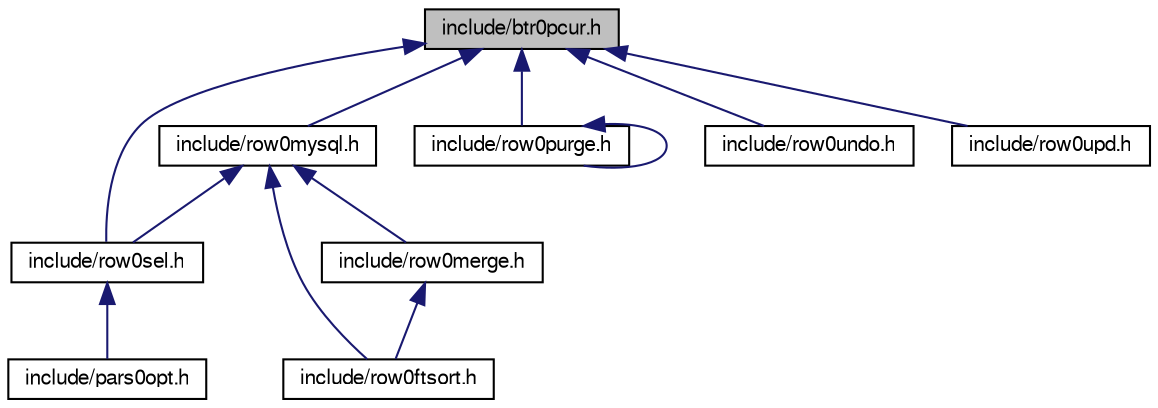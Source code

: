 digraph "include/btr0pcur.h"
{
  bgcolor="transparent";
  edge [fontname="FreeSans",fontsize="10",labelfontname="FreeSans",labelfontsize="10"];
  node [fontname="FreeSans",fontsize="10",shape=record];
  Node1 [label="include/btr0pcur.h",height=0.2,width=0.4,color="black", fillcolor="grey75", style="filled" fontcolor="black"];
  Node1 -> Node2 [dir="back",color="midnightblue",fontsize="10",style="solid",fontname="FreeSans"];
  Node2 [label="include/row0sel.h",height=0.2,width=0.4,color="black",URL="$row0sel_8h.html"];
  Node2 -> Node3 [dir="back",color="midnightblue",fontsize="10",style="solid",fontname="FreeSans"];
  Node3 [label="include/pars0opt.h",height=0.2,width=0.4,color="black",URL="$pars0opt_8h.html"];
  Node1 -> Node4 [dir="back",color="midnightblue",fontsize="10",style="solid",fontname="FreeSans"];
  Node4 [label="include/row0mysql.h",height=0.2,width=0.4,color="black",URL="$row0mysql_8h.html"];
  Node4 -> Node2 [dir="back",color="midnightblue",fontsize="10",style="solid",fontname="FreeSans"];
  Node4 -> Node5 [dir="back",color="midnightblue",fontsize="10",style="solid",fontname="FreeSans"];
  Node5 [label="include/row0ftsort.h",height=0.2,width=0.4,color="black",URL="$row0ftsort_8h.html"];
  Node4 -> Node6 [dir="back",color="midnightblue",fontsize="10",style="solid",fontname="FreeSans"];
  Node6 [label="include/row0merge.h",height=0.2,width=0.4,color="black",URL="$row0merge_8h.html"];
  Node6 -> Node5 [dir="back",color="midnightblue",fontsize="10",style="solid",fontname="FreeSans"];
  Node1 -> Node7 [dir="back",color="midnightblue",fontsize="10",style="solid",fontname="FreeSans"];
  Node7 [label="include/row0purge.h",height=0.2,width=0.4,color="black",URL="$row0purge_8h.html"];
  Node7 -> Node7 [dir="back",color="midnightblue",fontsize="10",style="solid",fontname="FreeSans"];
  Node1 -> Node8 [dir="back",color="midnightblue",fontsize="10",style="solid",fontname="FreeSans"];
  Node8 [label="include/row0undo.h",height=0.2,width=0.4,color="black",URL="$row0undo_8h.html"];
  Node1 -> Node9 [dir="back",color="midnightblue",fontsize="10",style="solid",fontname="FreeSans"];
  Node9 [label="include/row0upd.h",height=0.2,width=0.4,color="black",URL="$row0upd_8h.html"];
}
